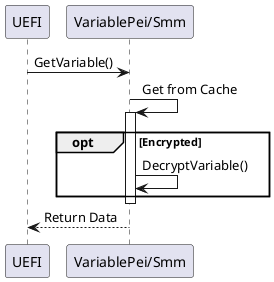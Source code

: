 @startuml GetVariable Flow

  UEFI -> "VariablePei/Smm" : GetVariable()
  "VariablePei/Smm" -> "VariablePei/Smm" : Get from Cache

  activate "VariablePei/Smm"
  opt Encrypted
    "VariablePei/Smm" -> "VariablePei/Smm" : DecryptVariable()
  end
  deactivate

  "VariablePei/Smm" --> UEFI : Return Data

@enduml